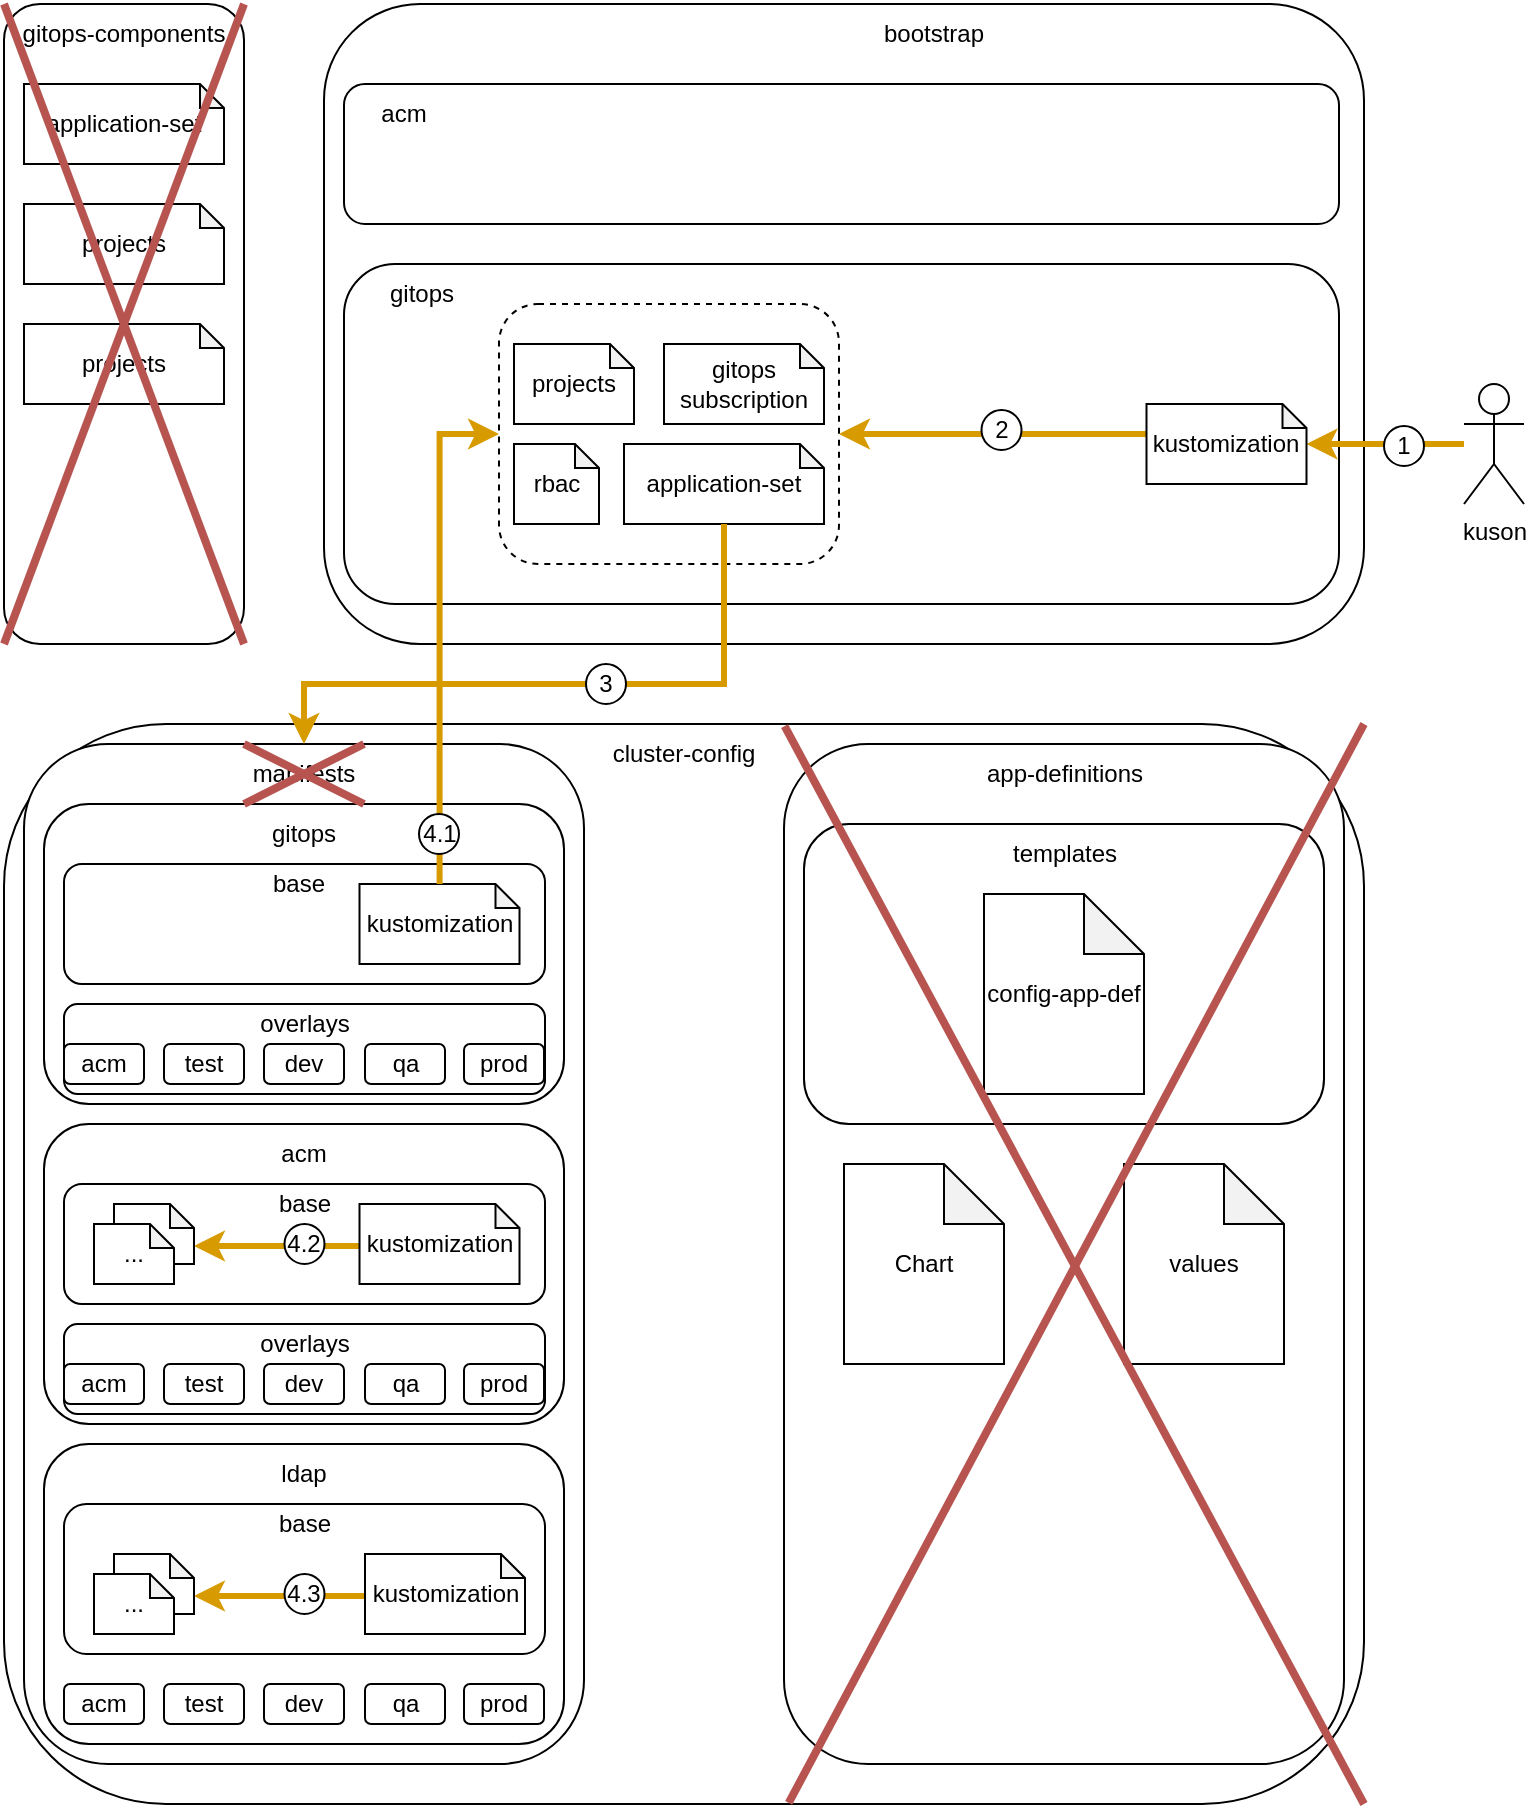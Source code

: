 <mxfile version="21.3.2" type="device">
  <diagram name="Page-1" id="bxjPipJwao22qePQJjmP">
    <mxGraphModel dx="892" dy="1636" grid="1" gridSize="10" guides="1" tooltips="1" connect="1" arrows="1" fold="1" page="1" pageScale="1" pageWidth="850" pageHeight="1100" math="0" shadow="0">
      <root>
        <mxCell id="0" />
        <mxCell id="1" parent="0" />
        <mxCell id="_5Qlu_tdAdzTVT-NAqIc-6" value="" style="rounded=1;whiteSpace=wrap;html=1;" vertex="1" parent="1">
          <mxGeometry x="80" y="280" width="680" height="540" as="geometry" />
        </mxCell>
        <mxCell id="_5Qlu_tdAdzTVT-NAqIc-4" value="" style="rounded=1;whiteSpace=wrap;html=1;" vertex="1" parent="1">
          <mxGeometry x="240" y="-80" width="520" height="320" as="geometry" />
        </mxCell>
        <mxCell id="_5Qlu_tdAdzTVT-NAqIc-5" value="bootstrap" style="text;html=1;strokeColor=none;fillColor=none;align=center;verticalAlign=middle;whiteSpace=wrap;rounded=0;" vertex="1" parent="1">
          <mxGeometry x="515" y="-80" width="60" height="30" as="geometry" />
        </mxCell>
        <mxCell id="_5Qlu_tdAdzTVT-NAqIc-7" value="cluster-config" style="text;html=1;strokeColor=none;fillColor=none;align=center;verticalAlign=middle;whiteSpace=wrap;rounded=0;" vertex="1" parent="1">
          <mxGeometry x="380" y="280" width="80" height="30" as="geometry" />
        </mxCell>
        <mxCell id="_5Qlu_tdAdzTVT-NAqIc-8" value="" style="rounded=1;whiteSpace=wrap;html=1;" vertex="1" parent="1">
          <mxGeometry x="90" y="290" width="280" height="510" as="geometry" />
        </mxCell>
        <mxCell id="_5Qlu_tdAdzTVT-NAqIc-9" value="manifests" style="text;html=1;strokeColor=none;fillColor=none;align=center;verticalAlign=middle;whiteSpace=wrap;rounded=0;" vertex="1" parent="1">
          <mxGeometry x="200" y="290" width="60" height="30" as="geometry" />
        </mxCell>
        <mxCell id="_5Qlu_tdAdzTVT-NAqIc-36" value="" style="rounded=1;whiteSpace=wrap;html=1;" vertex="1" parent="1">
          <mxGeometry x="470" y="290" width="280" height="510" as="geometry" />
        </mxCell>
        <mxCell id="_5Qlu_tdAdzTVT-NAqIc-12" value="app-definitions" style="text;html=1;strokeColor=none;fillColor=none;align=center;verticalAlign=middle;whiteSpace=wrap;rounded=0;" vertex="1" parent="1">
          <mxGeometry x="568.75" y="290" width="82.5" height="30" as="geometry" />
        </mxCell>
        <mxCell id="_5Qlu_tdAdzTVT-NAqIc-38" value="" style="rounded=1;whiteSpace=wrap;html=1;" vertex="1" parent="1">
          <mxGeometry x="100" y="320" width="260" height="150" as="geometry" />
        </mxCell>
        <mxCell id="_5Qlu_tdAdzTVT-NAqIc-39" value="gitops" style="text;html=1;strokeColor=none;fillColor=none;align=center;verticalAlign=middle;whiteSpace=wrap;rounded=0;" vertex="1" parent="1">
          <mxGeometry x="200" y="320" width="60" height="30" as="geometry" />
        </mxCell>
        <mxCell id="_5Qlu_tdAdzTVT-NAqIc-48" value="Chart" style="shape=note;whiteSpace=wrap;html=1;backgroundOutline=1;darkOpacity=0.05;" vertex="1" parent="1">
          <mxGeometry x="500" y="500" width="80" height="100" as="geometry" />
        </mxCell>
        <mxCell id="_5Qlu_tdAdzTVT-NAqIc-49" value="" style="rounded=1;whiteSpace=wrap;html=1;" vertex="1" parent="1">
          <mxGeometry x="480" y="330" width="260" height="150" as="geometry" />
        </mxCell>
        <mxCell id="_5Qlu_tdAdzTVT-NAqIc-50" value="templates" style="text;html=1;strokeColor=none;fillColor=none;align=center;verticalAlign=middle;whiteSpace=wrap;rounded=0;" vertex="1" parent="1">
          <mxGeometry x="568.75" y="330" width="82.5" height="30" as="geometry" />
        </mxCell>
        <mxCell id="_5Qlu_tdAdzTVT-NAqIc-51" value="config-app-def" style="shape=note;whiteSpace=wrap;html=1;backgroundOutline=1;darkOpacity=0.05;" vertex="1" parent="1">
          <mxGeometry x="570" y="365" width="80" height="100" as="geometry" />
        </mxCell>
        <mxCell id="_5Qlu_tdAdzTVT-NAqIc-52" value="values" style="shape=note;whiteSpace=wrap;html=1;backgroundOutline=1;darkOpacity=0.05;" vertex="1" parent="1">
          <mxGeometry x="640" y="500" width="80" height="100" as="geometry" />
        </mxCell>
        <mxCell id="_5Qlu_tdAdzTVT-NAqIc-56" value="" style="rounded=1;whiteSpace=wrap;html=1;" vertex="1" parent="1">
          <mxGeometry x="250" y="-40" width="497.5" height="70" as="geometry" />
        </mxCell>
        <mxCell id="_5Qlu_tdAdzTVT-NAqIc-58" value="" style="rounded=1;whiteSpace=wrap;html=1;" vertex="1" parent="1">
          <mxGeometry x="250" y="50" width="497.5" height="170" as="geometry" />
        </mxCell>
        <mxCell id="_5Qlu_tdAdzTVT-NAqIc-59" value="acm" style="text;html=1;strokeColor=none;fillColor=none;align=center;verticalAlign=middle;whiteSpace=wrap;rounded=0;" vertex="1" parent="1">
          <mxGeometry x="250" y="-40" width="60" height="30" as="geometry" />
        </mxCell>
        <mxCell id="_5Qlu_tdAdzTVT-NAqIc-60" value="gitops" style="text;html=1;strokeColor=none;fillColor=none;align=center;verticalAlign=middle;whiteSpace=wrap;rounded=0;" vertex="1" parent="1">
          <mxGeometry x="250" y="50" width="77.5" height="30" as="geometry" />
        </mxCell>
        <mxCell id="_5Qlu_tdAdzTVT-NAqIc-15" value="kuson" style="shape=umlActor;verticalLabelPosition=bottom;verticalAlign=top;html=1;outlineConnect=0;" vertex="1" parent="1">
          <mxGeometry x="810" y="110" width="30" height="60" as="geometry" />
        </mxCell>
        <mxCell id="_5Qlu_tdAdzTVT-NAqIc-63" style="edgeStyle=orthogonalEdgeStyle;rounded=0;orthogonalLoop=1;jettySize=auto;html=1;fillColor=#ffe6cc;strokeColor=#d79b00;strokeWidth=3;" edge="1" parent="1" source="_5Qlu_tdAdzTVT-NAqIc-15" target="_5Qlu_tdAdzTVT-NAqIc-61">
          <mxGeometry relative="1" as="geometry" />
        </mxCell>
        <mxCell id="_5Qlu_tdAdzTVT-NAqIc-71" value="" style="rounded=1;whiteSpace=wrap;html=1;" vertex="1" parent="1">
          <mxGeometry x="80" y="-80" width="120" height="320" as="geometry" />
        </mxCell>
        <mxCell id="_5Qlu_tdAdzTVT-NAqIc-72" value="gitops-components" style="text;html=1;strokeColor=none;fillColor=none;align=center;verticalAlign=middle;whiteSpace=wrap;rounded=0;" vertex="1" parent="1">
          <mxGeometry x="80" y="-80" width="120" height="30" as="geometry" />
        </mxCell>
        <mxCell id="_5Qlu_tdAdzTVT-NAqIc-73" value="application-set" style="shape=note;whiteSpace=wrap;html=1;backgroundOutline=1;darkOpacity=0.05;size=12;" vertex="1" parent="1">
          <mxGeometry x="90" y="-40" width="100" height="40" as="geometry" />
        </mxCell>
        <mxCell id="_5Qlu_tdAdzTVT-NAqIc-74" value="projects" style="shape=note;whiteSpace=wrap;html=1;backgroundOutline=1;darkOpacity=0.05;size=12;" vertex="1" parent="1">
          <mxGeometry x="90" y="20" width="100" height="40" as="geometry" />
        </mxCell>
        <mxCell id="_5Qlu_tdAdzTVT-NAqIc-75" value="projects" style="shape=note;whiteSpace=wrap;html=1;backgroundOutline=1;darkOpacity=0.05;size=12;" vertex="1" parent="1">
          <mxGeometry x="90" y="80" width="100" height="40" as="geometry" />
        </mxCell>
        <mxCell id="_5Qlu_tdAdzTVT-NAqIc-83" value="" style="endArrow=none;html=1;rounded=0;exitX=1;exitY=1;exitDx=0;exitDy=0;fillColor=#f8cecc;strokeColor=#b85450;strokeWidth=4;entryX=0.574;entryY=0.002;entryDx=0;entryDy=0;entryPerimeter=0;" edge="1" parent="1" source="_5Qlu_tdAdzTVT-NAqIc-6" target="_5Qlu_tdAdzTVT-NAqIc-6">
          <mxGeometry width="50" height="50" relative="1" as="geometry">
            <mxPoint x="360" y="260" as="sourcePoint" />
            <mxPoint x="470" y="290" as="targetPoint" />
          </mxGeometry>
        </mxCell>
        <mxCell id="_5Qlu_tdAdzTVT-NAqIc-84" value="" style="endArrow=none;html=1;rounded=0;fillColor=#f8cecc;strokeColor=#b85450;strokeWidth=4;exitX=1;exitY=0;exitDx=0;exitDy=0;entryX=0.577;entryY=0.999;entryDx=0;entryDy=0;entryPerimeter=0;" edge="1" parent="1" source="_5Qlu_tdAdzTVT-NAqIc-6" target="_5Qlu_tdAdzTVT-NAqIc-6">
          <mxGeometry width="50" height="50" relative="1" as="geometry">
            <mxPoint x="770" y="465" as="sourcePoint" />
            <mxPoint x="470" y="640" as="targetPoint" />
          </mxGeometry>
        </mxCell>
        <mxCell id="_5Qlu_tdAdzTVT-NAqIc-85" value="" style="endArrow=none;html=1;rounded=0;fillColor=#f8cecc;strokeColor=#b85450;strokeWidth=4;exitX=1;exitY=0;exitDx=0;exitDy=0;" edge="1" parent="1" source="_5Qlu_tdAdzTVT-NAqIc-71">
          <mxGeometry width="50" height="50" relative="1" as="geometry">
            <mxPoint x="360" y="-110" as="sourcePoint" />
            <mxPoint x="80" y="240" as="targetPoint" />
          </mxGeometry>
        </mxCell>
        <mxCell id="_5Qlu_tdAdzTVT-NAqIc-86" value="" style="endArrow=none;html=1;rounded=0;fillColor=#f8cecc;strokeColor=#b85450;strokeWidth=4;exitX=1;exitY=1;exitDx=0;exitDy=0;entryX=0;entryY=0;entryDx=0;entryDy=0;" edge="1" parent="1" source="_5Qlu_tdAdzTVT-NAqIc-71" target="_5Qlu_tdAdzTVT-NAqIc-71">
          <mxGeometry width="50" height="50" relative="1" as="geometry">
            <mxPoint x="290" y="-70" as="sourcePoint" />
            <mxPoint x="90" y="250" as="targetPoint" />
          </mxGeometry>
        </mxCell>
        <mxCell id="_5Qlu_tdAdzTVT-NAqIc-21" value="1" style="ellipse;whiteSpace=wrap;html=1;aspect=fixed;" vertex="1" parent="1">
          <mxGeometry x="770" y="131" width="20" height="20" as="geometry" />
        </mxCell>
        <mxCell id="_5Qlu_tdAdzTVT-NAqIc-115" value="" style="rounded=1;whiteSpace=wrap;html=1;dashed=1;" vertex="1" parent="1">
          <mxGeometry x="327.5" y="70" width="170" height="130" as="geometry" />
        </mxCell>
        <mxCell id="_5Qlu_tdAdzTVT-NAqIc-68" value="gitops&lt;br&gt;subscription" style="shape=note;whiteSpace=wrap;html=1;backgroundOutline=1;darkOpacity=0.05;size=12;" vertex="1" parent="1">
          <mxGeometry x="410" y="90" width="80" height="40" as="geometry" />
        </mxCell>
        <mxCell id="_5Qlu_tdAdzTVT-NAqIc-87" value="application-set" style="shape=note;whiteSpace=wrap;html=1;backgroundOutline=1;darkOpacity=0.05;size=12;" vertex="1" parent="1">
          <mxGeometry x="390" y="140" width="100" height="40" as="geometry" />
        </mxCell>
        <mxCell id="_5Qlu_tdAdzTVT-NAqIc-88" value="projects" style="shape=note;whiteSpace=wrap;html=1;backgroundOutline=1;darkOpacity=0.05;size=12;" vertex="1" parent="1">
          <mxGeometry x="335" y="90" width="60" height="40" as="geometry" />
        </mxCell>
        <mxCell id="_5Qlu_tdAdzTVT-NAqIc-89" value="rbac" style="shape=note;whiteSpace=wrap;html=1;backgroundOutline=1;darkOpacity=0.05;size=12;" vertex="1" parent="1">
          <mxGeometry x="335" y="140" width="42.5" height="40" as="geometry" />
        </mxCell>
        <mxCell id="_5Qlu_tdAdzTVT-NAqIc-92" style="edgeStyle=orthogonalEdgeStyle;rounded=0;orthogonalLoop=1;jettySize=auto;html=1;fillColor=#ffe6cc;strokeColor=#d79b00;strokeWidth=3;" edge="1" parent="1" source="_5Qlu_tdAdzTVT-NAqIc-87" target="_5Qlu_tdAdzTVT-NAqIc-8">
          <mxGeometry relative="1" as="geometry">
            <Array as="points">
              <mxPoint x="440" y="260" />
              <mxPoint x="230" y="260" />
            </Array>
          </mxGeometry>
        </mxCell>
        <mxCell id="_5Qlu_tdAdzTVT-NAqIc-93" value="3" style="ellipse;whiteSpace=wrap;html=1;aspect=fixed;" vertex="1" parent="1">
          <mxGeometry x="371" y="250" width="20" height="20" as="geometry" />
        </mxCell>
        <mxCell id="_5Qlu_tdAdzTVT-NAqIc-131" value="" style="rounded=1;whiteSpace=wrap;html=1;" vertex="1" parent="1">
          <mxGeometry x="110" y="350" width="240.5" height="60" as="geometry" />
        </mxCell>
        <mxCell id="_5Qlu_tdAdzTVT-NAqIc-138" value="base" style="text;html=1;strokeColor=none;fillColor=none;align=center;verticalAlign=middle;whiteSpace=wrap;rounded=0;" vertex="1" parent="1">
          <mxGeometry x="200" y="350" width="55" height="20" as="geometry" />
        </mxCell>
        <mxCell id="_5Qlu_tdAdzTVT-NAqIc-95" value="kustomization" style="shape=note;whiteSpace=wrap;html=1;backgroundOutline=1;darkOpacity=0.05;size=12;" vertex="1" parent="1">
          <mxGeometry x="257.75" y="360" width="80" height="40" as="geometry" />
        </mxCell>
        <mxCell id="_5Qlu_tdAdzTVT-NAqIc-111" style="edgeStyle=orthogonalEdgeStyle;rounded=0;orthogonalLoop=1;jettySize=auto;html=1;entryX=0;entryY=0.5;entryDx=0;entryDy=0;fillColor=#ffe6cc;strokeColor=#d79b00;strokeWidth=3;" edge="1" parent="1" source="_5Qlu_tdAdzTVT-NAqIc-95" target="_5Qlu_tdAdzTVT-NAqIc-115">
          <mxGeometry relative="1" as="geometry">
            <mxPoint x="360" y="160" as="targetPoint" />
            <Array as="points">
              <mxPoint x="298" y="135" />
            </Array>
          </mxGeometry>
        </mxCell>
        <mxCell id="_5Qlu_tdAdzTVT-NAqIc-112" value="4.1" style="ellipse;whiteSpace=wrap;html=1;aspect=fixed;" vertex="1" parent="1">
          <mxGeometry x="287.5" y="325" width="20" height="20" as="geometry" />
        </mxCell>
        <mxCell id="_5Qlu_tdAdzTVT-NAqIc-159" value="" style="rounded=1;whiteSpace=wrap;html=1;" vertex="1" parent="1">
          <mxGeometry x="100" y="480" width="260" height="150" as="geometry" />
        </mxCell>
        <mxCell id="_5Qlu_tdAdzTVT-NAqIc-160" value="acm" style="text;html=1;strokeColor=none;fillColor=none;align=center;verticalAlign=middle;whiteSpace=wrap;rounded=0;" vertex="1" parent="1">
          <mxGeometry x="200" y="480" width="60" height="30" as="geometry" />
        </mxCell>
        <mxCell id="_5Qlu_tdAdzTVT-NAqIc-162" value="" style="rounded=1;whiteSpace=wrap;html=1;" vertex="1" parent="1">
          <mxGeometry x="110" y="510" width="240.5" height="60" as="geometry" />
        </mxCell>
        <mxCell id="_5Qlu_tdAdzTVT-NAqIc-167" value="base" style="text;html=1;strokeColor=none;fillColor=none;align=center;verticalAlign=middle;whiteSpace=wrap;rounded=0;" vertex="1" parent="1">
          <mxGeometry x="202.75" y="510" width="55" height="20" as="geometry" />
        </mxCell>
        <mxCell id="_5Qlu_tdAdzTVT-NAqIc-170" style="edgeStyle=orthogonalEdgeStyle;rounded=0;orthogonalLoop=1;jettySize=auto;html=1;entryX=0;entryY=0;entryDx=40;entryDy=21;entryPerimeter=0;fillColor=#ffe6cc;strokeColor=#d79b00;strokeWidth=3;" edge="1" parent="1" source="_5Qlu_tdAdzTVT-NAqIc-168" target="_5Qlu_tdAdzTVT-NAqIc-152">
          <mxGeometry relative="1" as="geometry">
            <Array as="points">
              <mxPoint x="220" y="541" />
              <mxPoint x="220" y="541" />
            </Array>
          </mxGeometry>
        </mxCell>
        <mxCell id="_5Qlu_tdAdzTVT-NAqIc-168" value="kustomization" style="shape=note;whiteSpace=wrap;html=1;backgroundOutline=1;darkOpacity=0.05;size=12;" vertex="1" parent="1">
          <mxGeometry x="257.75" y="520" width="80" height="40" as="geometry" />
        </mxCell>
        <mxCell id="_5Qlu_tdAdzTVT-NAqIc-152" value="..." style="shape=note;whiteSpace=wrap;html=1;backgroundOutline=1;darkOpacity=0.05;size=12;" vertex="1" parent="1">
          <mxGeometry x="135" y="520" width="40" height="30" as="geometry" />
        </mxCell>
        <mxCell id="_5Qlu_tdAdzTVT-NAqIc-153" value="..." style="shape=note;whiteSpace=wrap;html=1;backgroundOutline=1;darkOpacity=0.05;size=12;" vertex="1" parent="1">
          <mxGeometry x="125" y="530" width="40" height="30" as="geometry" />
        </mxCell>
        <mxCell id="_5Qlu_tdAdzTVT-NAqIc-171" value="4.2" style="ellipse;whiteSpace=wrap;html=1;aspect=fixed;" vertex="1" parent="1">
          <mxGeometry x="220.25" y="530" width="20" height="20" as="geometry" />
        </mxCell>
        <mxCell id="_5Qlu_tdAdzTVT-NAqIc-172" value="" style="rounded=1;whiteSpace=wrap;html=1;" vertex="1" parent="1">
          <mxGeometry x="100" y="640" width="260" height="150" as="geometry" />
        </mxCell>
        <mxCell id="_5Qlu_tdAdzTVT-NAqIc-173" value="ldap" style="text;html=1;strokeColor=none;fillColor=none;align=center;verticalAlign=middle;whiteSpace=wrap;rounded=0;" vertex="1" parent="1">
          <mxGeometry x="200" y="640" width="60" height="30" as="geometry" />
        </mxCell>
        <mxCell id="_5Qlu_tdAdzTVT-NAqIc-174" value="acm" style="rounded=1;whiteSpace=wrap;html=1;" vertex="1" parent="1">
          <mxGeometry x="110" y="760" width="40" height="20" as="geometry" />
        </mxCell>
        <mxCell id="_5Qlu_tdAdzTVT-NAqIc-175" value="" style="rounded=1;whiteSpace=wrap;html=1;" vertex="1" parent="1">
          <mxGeometry x="110" y="670" width="240.5" height="75" as="geometry" />
        </mxCell>
        <mxCell id="_5Qlu_tdAdzTVT-NAqIc-176" value="test" style="rounded=1;whiteSpace=wrap;html=1;" vertex="1" parent="1">
          <mxGeometry x="160" y="760" width="40" height="20" as="geometry" />
        </mxCell>
        <mxCell id="_5Qlu_tdAdzTVT-NAqIc-177" value="dev" style="rounded=1;whiteSpace=wrap;html=1;" vertex="1" parent="1">
          <mxGeometry x="210" y="760" width="40" height="20" as="geometry" />
        </mxCell>
        <mxCell id="_5Qlu_tdAdzTVT-NAqIc-178" value="qa" style="rounded=1;whiteSpace=wrap;html=1;" vertex="1" parent="1">
          <mxGeometry x="260.5" y="760" width="40" height="20" as="geometry" />
        </mxCell>
        <mxCell id="_5Qlu_tdAdzTVT-NAqIc-179" value="prod" style="rounded=1;whiteSpace=wrap;html=1;" vertex="1" parent="1">
          <mxGeometry x="310" y="760" width="40" height="20" as="geometry" />
        </mxCell>
        <mxCell id="_5Qlu_tdAdzTVT-NAqIc-180" value="base" style="text;html=1;strokeColor=none;fillColor=none;align=center;verticalAlign=middle;whiteSpace=wrap;rounded=0;" vertex="1" parent="1">
          <mxGeometry x="202.75" y="670" width="55" height="20" as="geometry" />
        </mxCell>
        <mxCell id="_5Qlu_tdAdzTVT-NAqIc-181" style="edgeStyle=orthogonalEdgeStyle;rounded=0;orthogonalLoop=1;jettySize=auto;html=1;entryX=0;entryY=0;entryDx=40;entryDy=21;entryPerimeter=0;fillColor=#ffe6cc;strokeColor=#d79b00;strokeWidth=3;" edge="1" parent="1" source="_5Qlu_tdAdzTVT-NAqIc-182" target="_5Qlu_tdAdzTVT-NAqIc-183">
          <mxGeometry relative="1" as="geometry">
            <Array as="points">
              <mxPoint x="220" y="716" />
              <mxPoint x="220" y="716" />
            </Array>
          </mxGeometry>
        </mxCell>
        <mxCell id="_5Qlu_tdAdzTVT-NAqIc-182" value="kustomization" style="shape=note;whiteSpace=wrap;html=1;backgroundOutline=1;darkOpacity=0.05;size=12;" vertex="1" parent="1">
          <mxGeometry x="260.5" y="695" width="80" height="40" as="geometry" />
        </mxCell>
        <mxCell id="_5Qlu_tdAdzTVT-NAqIc-183" value="..." style="shape=note;whiteSpace=wrap;html=1;backgroundOutline=1;darkOpacity=0.05;size=12;" vertex="1" parent="1">
          <mxGeometry x="135" y="695" width="40" height="30" as="geometry" />
        </mxCell>
        <mxCell id="_5Qlu_tdAdzTVT-NAqIc-184" value="..." style="shape=note;whiteSpace=wrap;html=1;backgroundOutline=1;darkOpacity=0.05;size=12;" vertex="1" parent="1">
          <mxGeometry x="125" y="705" width="40" height="30" as="geometry" />
        </mxCell>
        <mxCell id="_5Qlu_tdAdzTVT-NAqIc-185" value="4.3" style="ellipse;whiteSpace=wrap;html=1;aspect=fixed;" vertex="1" parent="1">
          <mxGeometry x="220.25" y="705" width="20" height="20" as="geometry" />
        </mxCell>
        <mxCell id="_5Qlu_tdAdzTVT-NAqIc-186" value="" style="endArrow=none;html=1;rounded=0;fillColor=#f8cecc;strokeColor=#b85450;strokeWidth=4;exitX=0;exitY=0;exitDx=0;exitDy=0;entryX=1;entryY=1;entryDx=0;entryDy=0;" edge="1" parent="1" source="_5Qlu_tdAdzTVT-NAqIc-9" target="_5Qlu_tdAdzTVT-NAqIc-9">
          <mxGeometry width="50" height="50" relative="1" as="geometry">
            <mxPoint x="191" y="290" as="sourcePoint" />
            <mxPoint x="250" y="305" as="targetPoint" />
          </mxGeometry>
        </mxCell>
        <mxCell id="_5Qlu_tdAdzTVT-NAqIc-187" value="" style="endArrow=none;html=1;rounded=0;fillColor=#f8cecc;strokeColor=#b85450;strokeWidth=4;exitX=0;exitY=1;exitDx=0;exitDy=0;entryX=1;entryY=0;entryDx=0;entryDy=0;" edge="1" parent="1" source="_5Qlu_tdAdzTVT-NAqIc-9" target="_5Qlu_tdAdzTVT-NAqIc-9">
          <mxGeometry width="50" height="50" relative="1" as="geometry">
            <mxPoint x="191" y="320" as="sourcePoint" />
            <mxPoint x="269" y="290" as="targetPoint" />
          </mxGeometry>
        </mxCell>
        <mxCell id="_5Qlu_tdAdzTVT-NAqIc-127" style="edgeStyle=orthogonalEdgeStyle;rounded=0;orthogonalLoop=1;jettySize=auto;html=1;fillColor=#ffe6cc;strokeColor=#d79b00;strokeWidth=3;entryX=1;entryY=0.5;entryDx=0;entryDy=0;" edge="1" parent="1" source="_5Qlu_tdAdzTVT-NAqIc-61" target="_5Qlu_tdAdzTVT-NAqIc-115">
          <mxGeometry relative="1" as="geometry">
            <Array as="points">
              <mxPoint x="690" y="135" />
            </Array>
          </mxGeometry>
        </mxCell>
        <mxCell id="_5Qlu_tdAdzTVT-NAqIc-61" value="kustomization" style="shape=note;whiteSpace=wrap;html=1;backgroundOutline=1;darkOpacity=0.05;size=12;" vertex="1" parent="1">
          <mxGeometry x="651.25" y="120" width="80" height="40" as="geometry" />
        </mxCell>
        <mxCell id="_5Qlu_tdAdzTVT-NAqIc-23" value="2" style="ellipse;whiteSpace=wrap;html=1;aspect=fixed;" vertex="1" parent="1">
          <mxGeometry x="568.75" y="123" width="20" height="20" as="geometry" />
        </mxCell>
        <mxCell id="YBXeqZevaprxdO5uhHi5-3" value="" style="rounded=1;whiteSpace=wrap;html=1;" vertex="1" parent="1">
          <mxGeometry x="110" y="420" width="240.5" height="45" as="geometry" />
        </mxCell>
        <mxCell id="_5Qlu_tdAdzTVT-NAqIc-130" value="acm" style="rounded=1;whiteSpace=wrap;html=1;" vertex="1" parent="1">
          <mxGeometry x="110" y="440" width="40" height="20" as="geometry" />
        </mxCell>
        <mxCell id="_5Qlu_tdAdzTVT-NAqIc-133" value="test" style="rounded=1;whiteSpace=wrap;html=1;" vertex="1" parent="1">
          <mxGeometry x="160" y="440" width="40" height="20" as="geometry" />
        </mxCell>
        <mxCell id="_5Qlu_tdAdzTVT-NAqIc-134" value="dev" style="rounded=1;whiteSpace=wrap;html=1;" vertex="1" parent="1">
          <mxGeometry x="210" y="440" width="40" height="20" as="geometry" />
        </mxCell>
        <mxCell id="_5Qlu_tdAdzTVT-NAqIc-136" value="qa" style="rounded=1;whiteSpace=wrap;html=1;" vertex="1" parent="1">
          <mxGeometry x="260.5" y="440" width="40" height="20" as="geometry" />
        </mxCell>
        <mxCell id="_5Qlu_tdAdzTVT-NAqIc-137" value="prod" style="rounded=1;whiteSpace=wrap;html=1;" vertex="1" parent="1">
          <mxGeometry x="310" y="440" width="40" height="20" as="geometry" />
        </mxCell>
        <mxCell id="YBXeqZevaprxdO5uhHi5-4" value="overlays" style="text;html=1;strokeColor=none;fillColor=none;align=center;verticalAlign=middle;whiteSpace=wrap;rounded=0;" vertex="1" parent="1">
          <mxGeometry x="202.5" y="420" width="55" height="20" as="geometry" />
        </mxCell>
        <mxCell id="YBXeqZevaprxdO5uhHi5-5" value="" style="rounded=1;whiteSpace=wrap;html=1;" vertex="1" parent="1">
          <mxGeometry x="110" y="580" width="240.5" height="45" as="geometry" />
        </mxCell>
        <mxCell id="YBXeqZevaprxdO5uhHi5-6" value="overlays" style="text;html=1;strokeColor=none;fillColor=none;align=center;verticalAlign=middle;whiteSpace=wrap;rounded=0;" vertex="1" parent="1">
          <mxGeometry x="202.5" y="580" width="55" height="20" as="geometry" />
        </mxCell>
        <mxCell id="_5Qlu_tdAdzTVT-NAqIc-161" value="acm" style="rounded=1;whiteSpace=wrap;html=1;" vertex="1" parent="1">
          <mxGeometry x="110" y="600" width="40" height="20" as="geometry" />
        </mxCell>
        <mxCell id="_5Qlu_tdAdzTVT-NAqIc-163" value="test" style="rounded=1;whiteSpace=wrap;html=1;" vertex="1" parent="1">
          <mxGeometry x="160" y="600" width="40" height="20" as="geometry" />
        </mxCell>
        <mxCell id="_5Qlu_tdAdzTVT-NAqIc-164" value="dev" style="rounded=1;whiteSpace=wrap;html=1;" vertex="1" parent="1">
          <mxGeometry x="210" y="600" width="40" height="20" as="geometry" />
        </mxCell>
        <mxCell id="_5Qlu_tdAdzTVT-NAqIc-165" value="qa" style="rounded=1;whiteSpace=wrap;html=1;" vertex="1" parent="1">
          <mxGeometry x="260.5" y="600" width="40" height="20" as="geometry" />
        </mxCell>
        <mxCell id="_5Qlu_tdAdzTVT-NAqIc-166" value="prod" style="rounded=1;whiteSpace=wrap;html=1;" vertex="1" parent="1">
          <mxGeometry x="310" y="600" width="40" height="20" as="geometry" />
        </mxCell>
      </root>
    </mxGraphModel>
  </diagram>
</mxfile>
